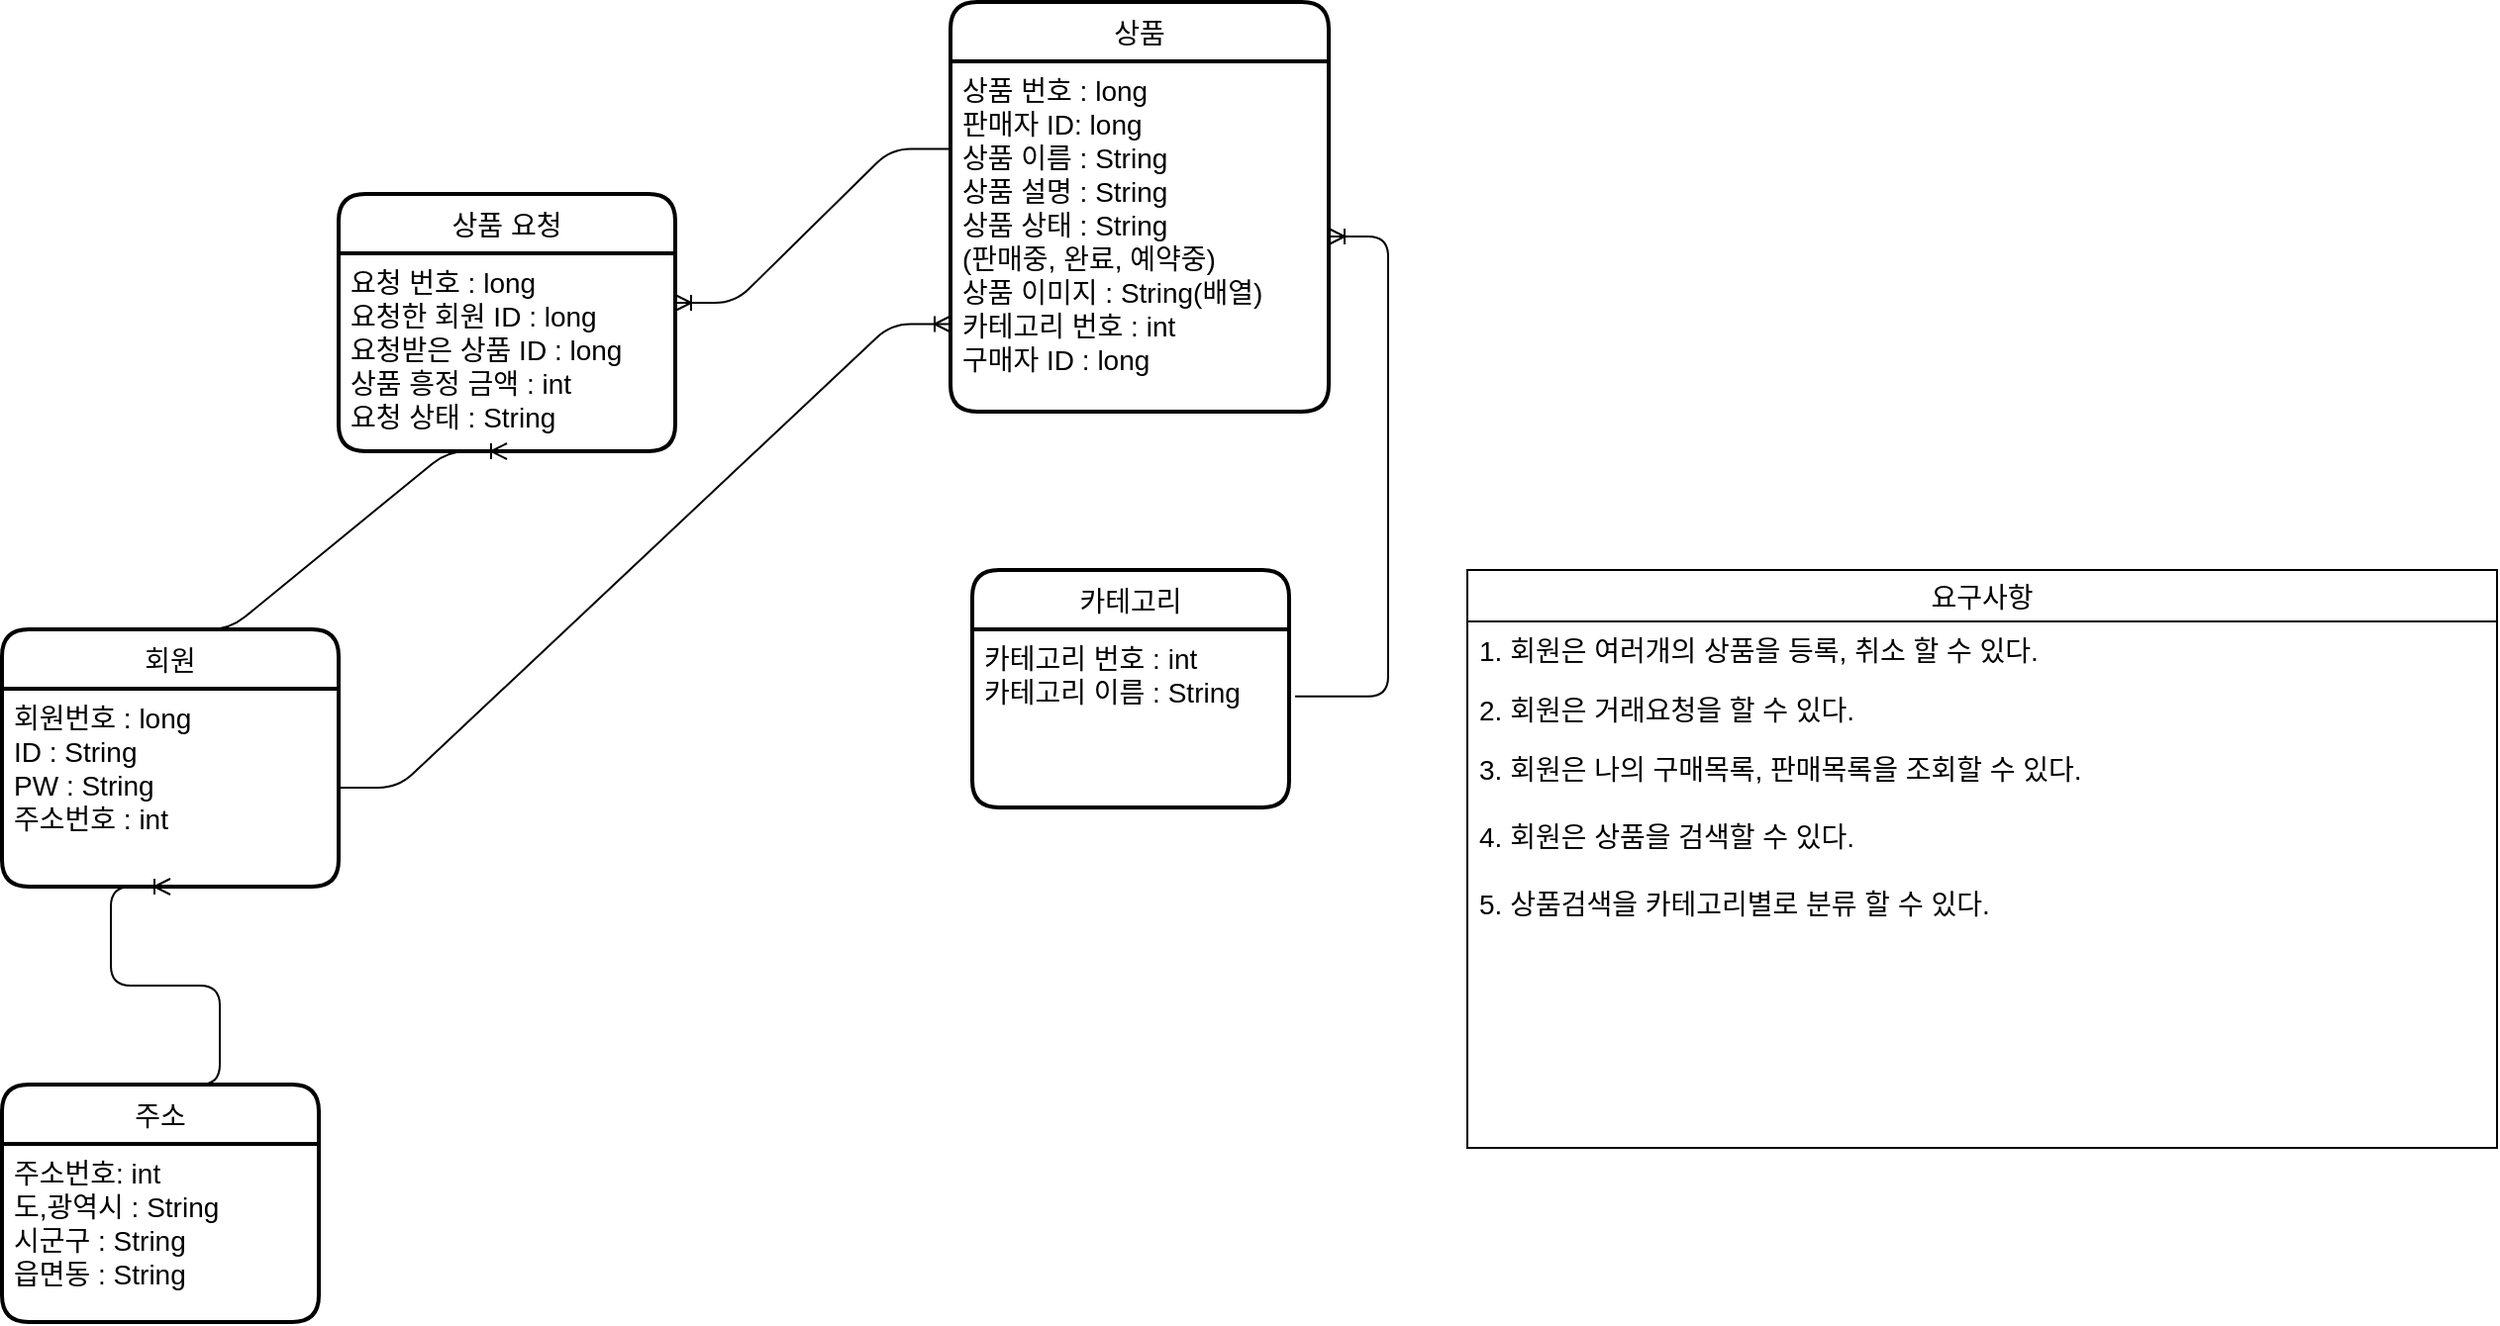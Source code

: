 <mxfile version="15.0.3" type="github">
  <diagram id="S8hB8a-emogUZH-7xJo2" name="Page-1">
    <mxGraphModel dx="1583" dy="691" grid="1" gridSize="10" guides="1" tooltips="1" connect="1" arrows="1" fold="1" page="1" pageScale="1" pageWidth="827" pageHeight="1169" math="0" shadow="0">
      <root>
        <mxCell id="0" />
        <mxCell id="1" parent="0" />
        <mxCell id="2sCC9hUpijujfIOv7eqo-1" value="회원" style="swimlane;childLayout=stackLayout;horizontal=1;startSize=30;horizontalStack=0;rounded=1;fontSize=14;fontStyle=0;strokeWidth=2;resizeParent=0;resizeLast=1;shadow=0;dashed=0;align=center;" vertex="1" parent="1">
          <mxGeometry x="310" y="570" width="170" height="130" as="geometry" />
        </mxCell>
        <mxCell id="2sCC9hUpijujfIOv7eqo-2" value="회원번호 : long&#xa;ID : String&#xa;PW : String&#xa;주소번호 : int" style="align=left;strokeColor=none;fillColor=none;spacingLeft=4;fontSize=14;verticalAlign=top;resizable=0;rotatable=0;part=1;" vertex="1" parent="2sCC9hUpijujfIOv7eqo-1">
          <mxGeometry y="30" width="170" height="100" as="geometry" />
        </mxCell>
        <mxCell id="2sCC9hUpijujfIOv7eqo-3" value="주소" style="swimlane;childLayout=stackLayout;horizontal=1;startSize=30;horizontalStack=0;rounded=1;fontSize=14;fontStyle=0;strokeWidth=2;resizeParent=0;resizeLast=1;shadow=0;dashed=0;align=center;" vertex="1" parent="1">
          <mxGeometry x="310" y="800" width="160" height="120" as="geometry" />
        </mxCell>
        <mxCell id="2sCC9hUpijujfIOv7eqo-4" value="주소번호: int&#xa;도,광역시 : String&#xa;시군구 : String&#xa;읍면동 : String" style="align=left;strokeColor=none;fillColor=none;spacingLeft=4;fontSize=14;verticalAlign=top;resizable=0;rotatable=0;part=1;labelBorderColor=none;" vertex="1" parent="2sCC9hUpijujfIOv7eqo-3">
          <mxGeometry y="30" width="160" height="90" as="geometry" />
        </mxCell>
        <mxCell id="2sCC9hUpijujfIOv7eqo-7" value="상품" style="swimlane;childLayout=stackLayout;horizontal=1;startSize=30;horizontalStack=0;rounded=1;fontSize=14;fontStyle=0;strokeWidth=2;resizeParent=0;resizeLast=1;shadow=0;dashed=0;align=center;" vertex="1" parent="1">
          <mxGeometry x="789" y="253" width="191" height="207" as="geometry" />
        </mxCell>
        <mxCell id="2sCC9hUpijujfIOv7eqo-8" value="상품 번호 : long&#xa;판매자 ID: long&#xa;상품 이름 : String&#xa;상품 설명 : String&#xa;상품 상태 : String&#xa;(판매중, 완료, 예약중)&#xa;상품 이미지 : String(배열)&#xa;카테고리 번호 : int&#xa;구매자 ID : long" style="align=left;strokeColor=none;fillColor=none;spacingLeft=4;fontSize=14;verticalAlign=top;resizable=0;rotatable=0;part=1;" vertex="1" parent="2sCC9hUpijujfIOv7eqo-7">
          <mxGeometry y="30" width="191" height="177" as="geometry" />
        </mxCell>
        <mxCell id="2sCC9hUpijujfIOv7eqo-9" value="카테고리" style="swimlane;childLayout=stackLayout;horizontal=1;startSize=30;horizontalStack=0;rounded=1;fontSize=14;fontStyle=0;strokeWidth=2;resizeParent=0;resizeLast=1;shadow=0;dashed=0;align=center;" vertex="1" parent="1">
          <mxGeometry x="800" y="540" width="160" height="120" as="geometry" />
        </mxCell>
        <mxCell id="2sCC9hUpijujfIOv7eqo-10" value="카테고리 번호 : int&#xa;카테고리 이름 : String" style="align=left;strokeColor=none;fillColor=none;spacingLeft=4;fontSize=14;verticalAlign=top;resizable=0;rotatable=0;part=1;" vertex="1" parent="2sCC9hUpijujfIOv7eqo-9">
          <mxGeometry y="30" width="160" height="90" as="geometry" />
        </mxCell>
        <mxCell id="2sCC9hUpijujfIOv7eqo-11" value="" style="edgeStyle=entityRelationEdgeStyle;fontSize=12;html=1;endArrow=ERoneToMany;exitX=1.019;exitY=0.377;exitDx=0;exitDy=0;exitPerimeter=0;" edge="1" parent="1" source="2sCC9hUpijujfIOv7eqo-10" target="2sCC9hUpijujfIOv7eqo-8">
          <mxGeometry width="100" height="100" relative="1" as="geometry">
            <mxPoint x="1240" y="645" as="sourcePoint" />
            <mxPoint x="830" y="640" as="targetPoint" />
          </mxGeometry>
        </mxCell>
        <mxCell id="2sCC9hUpijujfIOv7eqo-12" value="" style="edgeStyle=entityRelationEdgeStyle;fontSize=12;html=1;endArrow=ERoneToMany;exitX=0.5;exitY=0;exitDx=0;exitDy=0;entryX=0.5;entryY=1;entryDx=0;entryDy=0;" edge="1" parent="1" source="2sCC9hUpijujfIOv7eqo-3" target="2sCC9hUpijujfIOv7eqo-2">
          <mxGeometry width="100" height="100" relative="1" as="geometry">
            <mxPoint x="730" y="740" as="sourcePoint" />
            <mxPoint x="830" y="640" as="targetPoint" />
          </mxGeometry>
        </mxCell>
        <mxCell id="2sCC9hUpijujfIOv7eqo-18" value="상품 요청" style="swimlane;childLayout=stackLayout;horizontal=1;startSize=30;horizontalStack=0;rounded=1;fontSize=14;fontStyle=0;strokeWidth=2;resizeParent=0;resizeLast=1;shadow=0;dashed=0;align=center;" vertex="1" parent="1">
          <mxGeometry x="480" y="350" width="170" height="130" as="geometry" />
        </mxCell>
        <mxCell id="2sCC9hUpijujfIOv7eqo-19" value="요청 번호 : long&#xa;요청한 회원 ID : long&#xa;요청받은 상품 ID : long&#xa;상품 흥정 금액 : int&#xa;요청 상태 : String" style="align=left;strokeColor=none;fillColor=none;spacingLeft=4;fontSize=14;verticalAlign=top;resizable=0;rotatable=0;part=1;" vertex="1" parent="2sCC9hUpijujfIOv7eqo-18">
          <mxGeometry y="30" width="170" height="100" as="geometry" />
        </mxCell>
        <mxCell id="2sCC9hUpijujfIOv7eqo-20" value="" style="edgeStyle=entityRelationEdgeStyle;fontSize=12;html=1;endArrow=ERoneToMany;exitX=0.5;exitY=0;exitDx=0;exitDy=0;entryX=0.5;entryY=1;entryDx=0;entryDy=0;" edge="1" parent="1" source="2sCC9hUpijujfIOv7eqo-1" target="2sCC9hUpijujfIOv7eqo-19">
          <mxGeometry width="100" height="100" relative="1" as="geometry">
            <mxPoint x="390" y="560" as="sourcePoint" />
            <mxPoint x="370" y="320" as="targetPoint" />
          </mxGeometry>
        </mxCell>
        <mxCell id="2sCC9hUpijujfIOv7eqo-21" value="" style="edgeStyle=entityRelationEdgeStyle;fontSize=12;html=1;endArrow=ERoneToMany;entryX=1;entryY=0.25;entryDx=0;entryDy=0;exitX=0;exitY=0.25;exitDx=0;exitDy=0;" edge="1" parent="1" source="2sCC9hUpijujfIOv7eqo-8" target="2sCC9hUpijujfIOv7eqo-19">
          <mxGeometry width="100" height="100" relative="1" as="geometry">
            <mxPoint x="650" y="380" as="sourcePoint" />
            <mxPoint x="520" y="500" as="targetPoint" />
          </mxGeometry>
        </mxCell>
        <mxCell id="2sCC9hUpijujfIOv7eqo-26" value="요구사항" style="swimlane;fontStyle=0;childLayout=stackLayout;horizontal=1;startSize=26;horizontalStack=0;resizeParent=1;resizeParentMax=0;resizeLast=0;collapsible=1;marginBottom=0;align=center;fontSize=14;" vertex="1" parent="1">
          <mxGeometry x="1050" y="540" width="520" height="292" as="geometry" />
        </mxCell>
        <mxCell id="2sCC9hUpijujfIOv7eqo-27" value="1. 회원은 여러개의 상품을 등록, 취소 할 수 있다." style="text;strokeColor=none;fillColor=none;spacingLeft=4;spacingRight=4;overflow=hidden;rotatable=0;points=[[0,0.5],[1,0.5]];portConstraint=eastwest;fontSize=14;" vertex="1" parent="2sCC9hUpijujfIOv7eqo-26">
          <mxGeometry y="26" width="520" height="30" as="geometry" />
        </mxCell>
        <mxCell id="2sCC9hUpijujfIOv7eqo-28" value="2. 회원은 거래요청을 할 수 있다." style="text;strokeColor=none;fillColor=none;spacingLeft=4;spacingRight=4;overflow=hidden;rotatable=0;points=[[0,0.5],[1,0.5]];portConstraint=eastwest;fontSize=14;" vertex="1" parent="2sCC9hUpijujfIOv7eqo-26">
          <mxGeometry y="56" width="520" height="30" as="geometry" />
        </mxCell>
        <mxCell id="2sCC9hUpijujfIOv7eqo-29" value="3. 회원은 나의 구매목록, 판매목록을 조회할 수 있다.&#xa;&#xa;4. 회원은 상품을 검색할 수 있다.&#xa;&#xa;5. 상품검색을 카테고리별로 분류 할 수 있다." style="text;strokeColor=none;fillColor=none;spacingLeft=4;spacingRight=4;overflow=hidden;rotatable=0;points=[[0,0.5],[1,0.5]];portConstraint=eastwest;fontSize=14;" vertex="1" parent="2sCC9hUpijujfIOv7eqo-26">
          <mxGeometry y="86" width="520" height="206" as="geometry" />
        </mxCell>
        <mxCell id="2sCC9hUpijujfIOv7eqo-49" value="" style="edgeStyle=entityRelationEdgeStyle;fontSize=12;html=1;endArrow=ERoneToMany;entryX=0;entryY=0.75;entryDx=0;entryDy=0;" edge="1" parent="1" source="2sCC9hUpijujfIOv7eqo-2" target="2sCC9hUpijujfIOv7eqo-8">
          <mxGeometry width="100" height="100" relative="1" as="geometry">
            <mxPoint x="640" y="650" as="sourcePoint" />
            <mxPoint x="780" y="420" as="targetPoint" />
          </mxGeometry>
        </mxCell>
      </root>
    </mxGraphModel>
  </diagram>
</mxfile>
